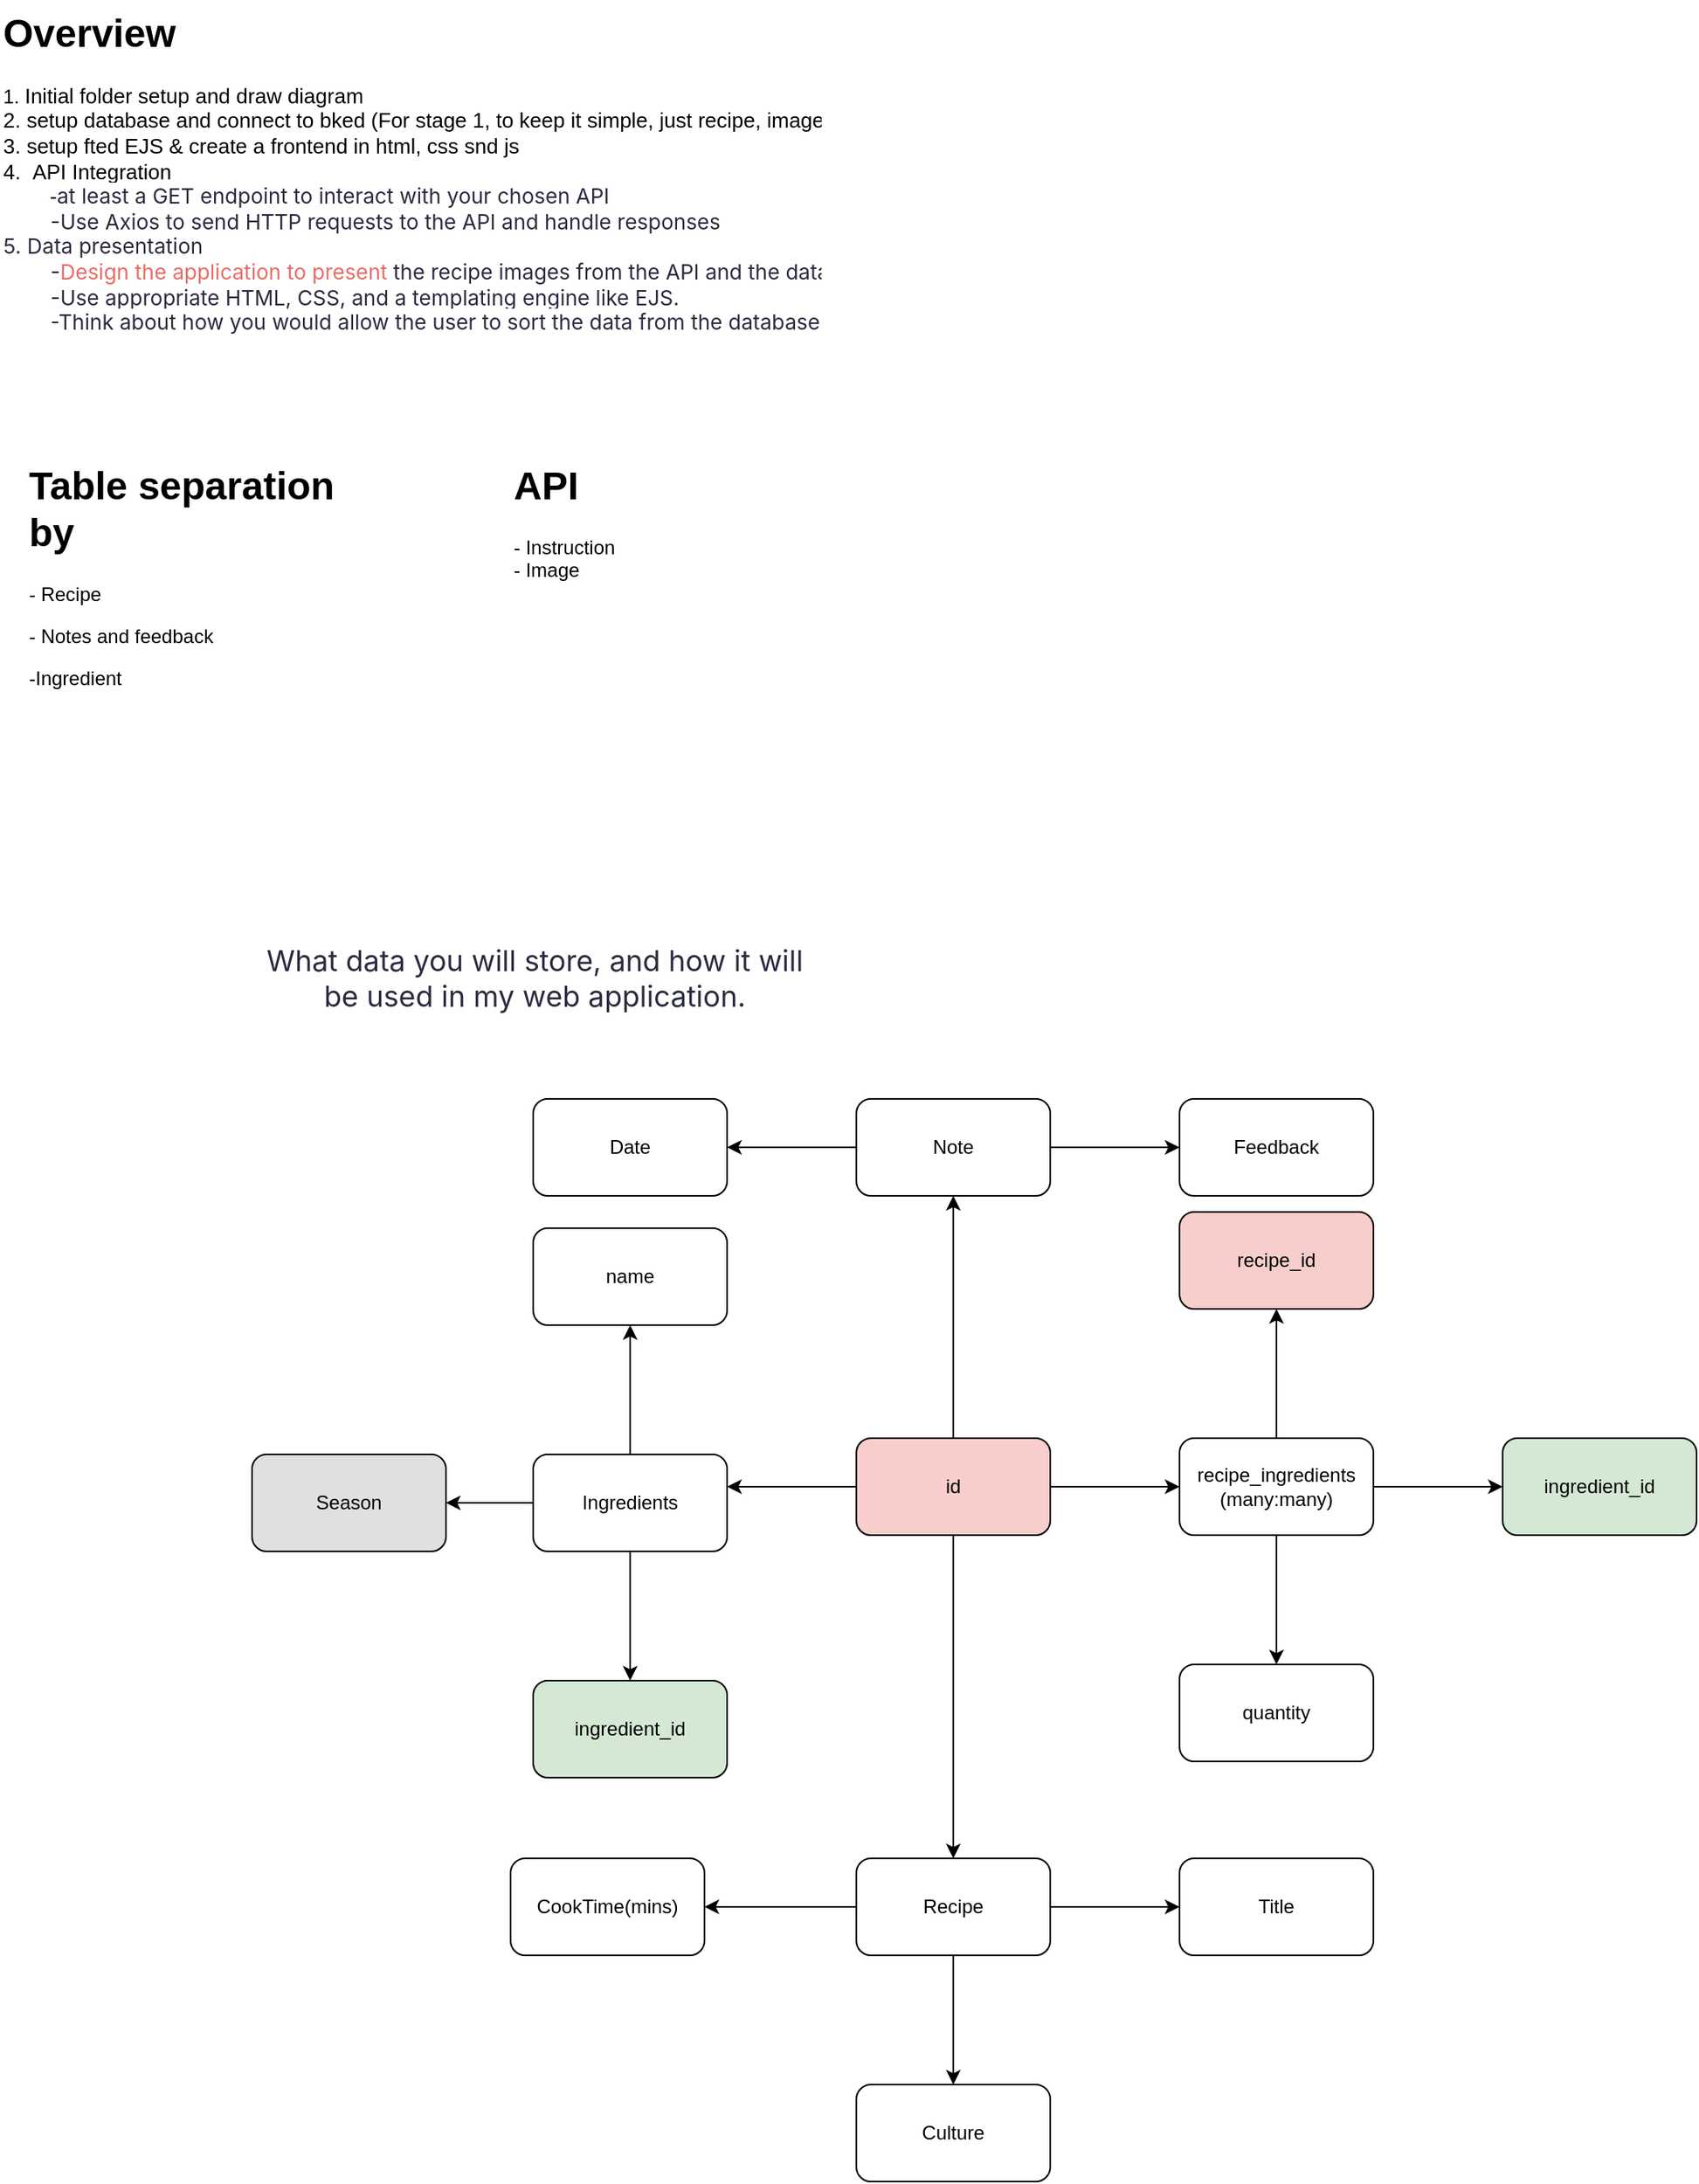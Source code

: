 <mxfile version="26.2.15">
  <diagram name="Page-1" id="Uy1J4a5kY3tOmCgYg4JC">
    <mxGraphModel dx="2036" dy="1951" grid="1" gridSize="10" guides="1" tooltips="1" connect="1" arrows="1" fold="1" page="1" pageScale="1" pageWidth="827" pageHeight="1169" math="0" shadow="0">
      <root>
        <mxCell id="0" />
        <mxCell id="1" parent="0" />
        <mxCell id="YQrkO79pgG5dtwHYP0iY-6" value="" style="edgeStyle=orthogonalEdgeStyle;rounded=0;orthogonalLoop=1;jettySize=auto;html=1;" edge="1" parent="1" source="YQrkO79pgG5dtwHYP0iY-1" target="YQrkO79pgG5dtwHYP0iY-5">
          <mxGeometry relative="1" as="geometry" />
        </mxCell>
        <mxCell id="YQrkO79pgG5dtwHYP0iY-8" value="" style="edgeStyle=orthogonalEdgeStyle;rounded=0;orthogonalLoop=1;jettySize=auto;html=1;" edge="1" parent="1" source="YQrkO79pgG5dtwHYP0iY-1">
          <mxGeometry relative="1" as="geometry">
            <mxPoint x="214" y="270" as="targetPoint" />
          </mxGeometry>
        </mxCell>
        <mxCell id="YQrkO79pgG5dtwHYP0iY-11" value="" style="edgeStyle=orthogonalEdgeStyle;rounded=0;orthogonalLoop=1;jettySize=auto;html=1;" edge="1" parent="1" source="YQrkO79pgG5dtwHYP0iY-1" target="YQrkO79pgG5dtwHYP0iY-10">
          <mxGeometry relative="1" as="geometry" />
        </mxCell>
        <mxCell id="YQrkO79pgG5dtwHYP0iY-52" value="" style="edgeStyle=orthogonalEdgeStyle;rounded=0;orthogonalLoop=1;jettySize=auto;html=1;" edge="1" parent="1" source="YQrkO79pgG5dtwHYP0iY-1" target="YQrkO79pgG5dtwHYP0iY-51">
          <mxGeometry relative="1" as="geometry" />
        </mxCell>
        <mxCell id="YQrkO79pgG5dtwHYP0iY-1" value="id" style="rounded=1;whiteSpace=wrap;html=1;fillColor=#F8CECC;" vertex="1" parent="1">
          <mxGeometry x="294" y="240" width="120" height="60" as="geometry" />
        </mxCell>
        <mxCell id="YQrkO79pgG5dtwHYP0iY-2" value="&lt;span style=&quot;color: rgb(42, 43, 63); font-family: &amp;quot;Udemy Sans&amp;quot;, &amp;quot;SF Pro Text&amp;quot;, -apple-system, &amp;quot;system-ui&amp;quot;, Roboto, &amp;quot;Segoe UI&amp;quot;, Helvetica, Arial, sans-serif, &amp;quot;Apple Color Emoji&amp;quot;, &amp;quot;Segoe UI Emoji&amp;quot;, &amp;quot;Segoe UI Symbol&amp;quot;; font-size: 17.852px; text-align: left; background-color: rgb(255, 255, 255);&quot;&gt;W&lt;/span&gt;&lt;span style=&quot;background-color: light-dark(rgb(255, 255, 255), rgb(18, 18, 18)); color: light-dark(rgb(42, 43, 63), rgb(197, 198, 215)); font-family: &amp;quot;Udemy Sans&amp;quot;, &amp;quot;SF Pro Text&amp;quot;, -apple-system, &amp;quot;system-ui&amp;quot;, Roboto, &amp;quot;Segoe UI&amp;quot;, Helvetica, Arial, sans-serif, &amp;quot;Apple Color Emoji&amp;quot;, &amp;quot;Segoe UI Emoji&amp;quot;, &amp;quot;Segoe UI Symbol&amp;quot;; font-size: 17.852px; text-align: left;&quot;&gt;hat data you will store, and how it will be used in my web application.&lt;/span&gt;" style="text;html=1;align=center;verticalAlign=middle;whiteSpace=wrap;rounded=0;" vertex="1" parent="1">
          <mxGeometry x="-80" y="-80" width="350" height="70" as="geometry" />
        </mxCell>
        <mxCell id="YQrkO79pgG5dtwHYP0iY-33" value="" style="edgeStyle=orthogonalEdgeStyle;rounded=0;orthogonalLoop=1;jettySize=auto;html=1;" edge="1" parent="1" source="YQrkO79pgG5dtwHYP0iY-5" target="YQrkO79pgG5dtwHYP0iY-32">
          <mxGeometry relative="1" as="geometry" />
        </mxCell>
        <mxCell id="YQrkO79pgG5dtwHYP0iY-39" value="" style="edgeStyle=orthogonalEdgeStyle;rounded=0;orthogonalLoop=1;jettySize=auto;html=1;" edge="1" parent="1" source="YQrkO79pgG5dtwHYP0iY-5" target="YQrkO79pgG5dtwHYP0iY-38">
          <mxGeometry relative="1" as="geometry" />
        </mxCell>
        <mxCell id="YQrkO79pgG5dtwHYP0iY-50" value="" style="edgeStyle=orthogonalEdgeStyle;rounded=0;orthogonalLoop=1;jettySize=auto;html=1;" edge="1" parent="1" source="YQrkO79pgG5dtwHYP0iY-5" target="YQrkO79pgG5dtwHYP0iY-49">
          <mxGeometry relative="1" as="geometry" />
        </mxCell>
        <mxCell id="YQrkO79pgG5dtwHYP0iY-5" value="Recipe" style="whiteSpace=wrap;html=1;rounded=1;direction=west;" vertex="1" parent="1">
          <mxGeometry x="294" y="500" width="120" height="60" as="geometry" />
        </mxCell>
        <mxCell id="YQrkO79pgG5dtwHYP0iY-17" value="" style="edgeStyle=orthogonalEdgeStyle;rounded=0;orthogonalLoop=1;jettySize=auto;html=1;" edge="1" parent="1" source="YQrkO79pgG5dtwHYP0iY-10" target="YQrkO79pgG5dtwHYP0iY-16">
          <mxGeometry relative="1" as="geometry" />
        </mxCell>
        <mxCell id="YQrkO79pgG5dtwHYP0iY-29" value="" style="edgeStyle=orthogonalEdgeStyle;rounded=0;orthogonalLoop=1;jettySize=auto;html=1;" edge="1" parent="1" source="YQrkO79pgG5dtwHYP0iY-10" target="YQrkO79pgG5dtwHYP0iY-28">
          <mxGeometry relative="1" as="geometry" />
        </mxCell>
        <mxCell id="YQrkO79pgG5dtwHYP0iY-10" value="Note" style="whiteSpace=wrap;html=1;rounded=1;" vertex="1" parent="1">
          <mxGeometry x="294" y="30" width="120" height="60" as="geometry" />
        </mxCell>
        <mxCell id="YQrkO79pgG5dtwHYP0iY-16" value="Date" style="whiteSpace=wrap;html=1;rounded=1;" vertex="1" parent="1">
          <mxGeometry x="94" y="30" width="120" height="60" as="geometry" />
        </mxCell>
        <mxCell id="YQrkO79pgG5dtwHYP0iY-31" value="" style="edgeStyle=orthogonalEdgeStyle;rounded=0;orthogonalLoop=1;jettySize=auto;html=1;" edge="1" parent="1" source="YQrkO79pgG5dtwHYP0iY-20" target="YQrkO79pgG5dtwHYP0iY-30">
          <mxGeometry relative="1" as="geometry" />
        </mxCell>
        <mxCell id="YQrkO79pgG5dtwHYP0iY-54" value="" style="edgeStyle=orthogonalEdgeStyle;rounded=0;orthogonalLoop=1;jettySize=auto;html=1;" edge="1" parent="1" source="YQrkO79pgG5dtwHYP0iY-20" target="YQrkO79pgG5dtwHYP0iY-53">
          <mxGeometry relative="1" as="geometry" />
        </mxCell>
        <mxCell id="YQrkO79pgG5dtwHYP0iY-62" value="" style="edgeStyle=orthogonalEdgeStyle;rounded=0;orthogonalLoop=1;jettySize=auto;html=1;" edge="1" parent="1" source="YQrkO79pgG5dtwHYP0iY-20" target="YQrkO79pgG5dtwHYP0iY-61">
          <mxGeometry relative="1" as="geometry" />
        </mxCell>
        <mxCell id="YQrkO79pgG5dtwHYP0iY-20" value="Ingredients" style="whiteSpace=wrap;html=1;rounded=1;" vertex="1" parent="1">
          <mxGeometry x="94" y="250" width="120" height="60" as="geometry" />
        </mxCell>
        <mxCell id="YQrkO79pgG5dtwHYP0iY-28" value="F&lt;span style=&quot;background-color: transparent; color: light-dark(rgb(0, 0, 0), rgb(255, 255, 255));&quot;&gt;eedback&lt;/span&gt;" style="whiteSpace=wrap;html=1;rounded=1;" vertex="1" parent="1">
          <mxGeometry x="494" y="30" width="120" height="60" as="geometry" />
        </mxCell>
        <mxCell id="YQrkO79pgG5dtwHYP0iY-30" value="Season" style="whiteSpace=wrap;html=1;rounded=1;fillColor=#E0E0E0;" vertex="1" parent="1">
          <mxGeometry x="-80" y="250" width="120" height="60" as="geometry" />
        </mxCell>
        <mxCell id="YQrkO79pgG5dtwHYP0iY-32" value="Culture" style="whiteSpace=wrap;html=1;rounded=1;" vertex="1" parent="1">
          <mxGeometry x="294" y="640" width="120" height="60" as="geometry" />
        </mxCell>
        <mxCell id="YQrkO79pgG5dtwHYP0iY-34" value="&lt;h1 style=&quot;margin-top: 0px;&quot;&gt;Table separation by&lt;/h1&gt;&lt;p&gt;- Recipe&lt;/p&gt;&lt;p&gt;- Notes and feedback&lt;/p&gt;&lt;p&gt;-Ingredient&amp;nbsp;&lt;/p&gt;&lt;p&gt;&lt;br&gt;&lt;/p&gt;" style="text;html=1;whiteSpace=wrap;overflow=hidden;rounded=0;" vertex="1" parent="1">
          <mxGeometry x="-220" y="-370" width="220" height="210" as="geometry" />
        </mxCell>
        <mxCell id="YQrkO79pgG5dtwHYP0iY-35" value="&lt;h1 style=&quot;margin-top: 0px;&quot;&gt;Overview&lt;/h1&gt;&lt;div&gt;1. &lt;font style=&quot;font-size: 13px;&quot;&gt;Initial folder setup and draw diagram&lt;/font&gt;&lt;/div&gt;&lt;div&gt;&lt;font style=&quot;font-size: 13px;&quot;&gt;2. setup database and connect to bked (For stage 1, to keep it simple, just recipe, image and note; For stage 2, add ingredients)&lt;/font&gt;&lt;/div&gt;&lt;div&gt;&lt;font style=&quot;font-size: 13px;&quot;&gt;3. setup fted EJS &amp;amp; create a frontend in html, css snd js&lt;/font&gt;&lt;/div&gt;&lt;div&gt;&lt;font style=&quot;font-size: 13px;&quot;&gt;4.&amp;nbsp;&lt;span style=&quot;background-color: transparent; color: light-dark(rgb(0, 0, 0), rgb(255, 255, 255));&quot;&gt;&amp;nbsp;&lt;/span&gt;&lt;span style=&quot;background-color: transparent; color: light-dark(rgb(0, 0, 0), rgb(255, 255, 255));&quot;&gt;API Integration&amp;nbsp;&lt;/span&gt;&lt;/font&gt;&lt;/div&gt;&lt;div&gt;&lt;font style=&quot;font-size: 13px;&quot;&gt;&lt;span style=&quot;background-color: transparent; color: light-dark(rgb(0, 0, 0), rgb(255, 255, 255));&quot;&gt;&lt;font style=&quot;&quot;&gt;&lt;span style=&quot;white-space: pre;&quot;&gt;&#x9;&lt;/span&gt;-&lt;/font&gt;&lt;/span&gt;&lt;span style=&quot;background-color: rgb(255, 255, 255); color: rgb(42, 43, 63); font-family: &amp;quot;Udemy Sans&amp;quot;, &amp;quot;SF Pro Text&amp;quot;, -apple-system, &amp;quot;system-ui&amp;quot;, Roboto, &amp;quot;Segoe UI&amp;quot;, Helvetica, Arial, sans-serif, &amp;quot;Apple Color Emoji&amp;quot;, &amp;quot;Segoe UI Emoji&amp;quot;, &amp;quot;Segoe UI Symbol&amp;quot;;&quot;&gt;&lt;font style=&quot;&quot;&gt;at least a GET&amp;nbsp;endpoint to interact with your chosen API&lt;/font&gt;&lt;/span&gt;&lt;span style=&quot;background-color: transparent; color: light-dark(rgb(0, 0, 0), rgb(255, 255, 255));&quot;&gt;&lt;br&gt;&lt;/span&gt;&lt;/font&gt;&lt;/div&gt;&lt;div&gt;&lt;span style=&quot;background-color: rgb(255, 255, 255); color: rgb(42, 43, 63); font-family: &amp;quot;Udemy Sans&amp;quot;, &amp;quot;SF Pro Text&amp;quot;, -apple-system, &amp;quot;system-ui&amp;quot;, Roboto, &amp;quot;Segoe UI&amp;quot;, Helvetica, Arial, sans-serif, &amp;quot;Apple Color Emoji&amp;quot;, &amp;quot;Segoe UI Emoji&amp;quot;, &amp;quot;Segoe UI Symbol&amp;quot;;&quot;&gt;&lt;font style=&quot;font-size: 13px;&quot;&gt;&lt;span style=&quot;white-space: pre;&quot;&gt;&#x9;&lt;/span&gt;-&lt;font style=&quot;&quot;&gt;Use Axios to send HTTP requests to the API and handle responses&lt;/font&gt;&lt;br&gt;&lt;/font&gt;&lt;/span&gt;&lt;/div&gt;&lt;div&gt;&lt;span style=&quot;background-color: rgb(255, 255, 255); color: rgb(42, 43, 63); font-family: &amp;quot;Udemy Sans&amp;quot;, &amp;quot;SF Pro Text&amp;quot;, -apple-system, &amp;quot;system-ui&amp;quot;, Roboto, &amp;quot;Segoe UI&amp;quot;, Helvetica, Arial, sans-serif, &amp;quot;Apple Color Emoji&amp;quot;, &amp;quot;Segoe UI Emoji&amp;quot;, &amp;quot;Segoe UI Symbol&amp;quot;;&quot;&gt;&lt;font style=&quot;&quot;&gt;&lt;font style=&quot;font-size: 13px;&quot;&gt;5. Data presentation&amp;nbsp;&lt;/font&gt;&lt;/font&gt;&lt;/span&gt;&lt;/div&gt;&lt;div&gt;&lt;font style=&quot;font-size: 13px;&quot;&gt;&lt;span style=&quot;background-color: rgb(255, 255, 255); color: rgb(42, 43, 63); font-family: &amp;quot;Udemy Sans&amp;quot;, &amp;quot;SF Pro Text&amp;quot;, -apple-system, &amp;quot;system-ui&amp;quot;, Roboto, &amp;quot;Segoe UI&amp;quot;, Helvetica, Arial, sans-serif, &amp;quot;Apple Color Emoji&amp;quot;, &amp;quot;Segoe UI Emoji&amp;quot;, &amp;quot;Segoe UI Symbol&amp;quot;;&quot;&gt;&lt;font style=&quot;&quot;&gt;&lt;font style=&quot;&quot;&gt;&lt;span style=&quot;white-space: pre;&quot;&gt;&#x9;&lt;/span&gt;-&lt;/font&gt;&lt;/font&gt;&lt;/span&gt;&lt;span style=&quot;background-color: light-dark(rgb(255, 255, 255), rgb(18, 18, 18)); font-family: &amp;quot;Udemy Sans&amp;quot;, &amp;quot;SF Pro Text&amp;quot;, -apple-system, &amp;quot;system-ui&amp;quot;, Roboto, &amp;quot;Segoe UI&amp;quot;, Helvetica, Arial, sans-serif, &amp;quot;Apple Color Emoji&amp;quot;, &amp;quot;Segoe UI Emoji&amp;quot;, &amp;quot;Segoe UI Symbol&amp;quot;;&quot;&gt;&lt;font style=&quot;color: light-dark(rgb(234, 107, 102), rgb(197, 198, 215));&quot;&gt;Design the application to present &lt;/font&gt;&lt;/span&gt;&lt;span style=&quot;background-color: light-dark(rgb(255, 255, 255), rgb(18, 18, 18)); color: light-dark(rgb(42, 43, 63), rgb(197, 198, 215)); font-family: &amp;quot;Udemy Sans&amp;quot;, &amp;quot;SF Pro Text&amp;quot;, -apple-system, &amp;quot;system-ui&amp;quot;, Roboto, &amp;quot;Segoe UI&amp;quot;, Helvetica, Arial, sans-serif, &amp;quot;Apple Color Emoji&amp;quot;, &amp;quot;Segoe UI Emoji&amp;quot;, &amp;quot;Segoe UI Symbol&amp;quot;;&quot;&gt;the recipe images from the API and the data in your database a in a user-friendly way.&lt;/span&gt;&lt;/font&gt;&lt;/div&gt;&lt;font style=&quot;font-size: 13px;&quot;&gt;&lt;span style=&quot;background-color: light-dark(rgb(255, 255, 255), rgb(18, 18, 18)); color: light-dark(rgb(42, 43, 63), rgb(197, 198, 215)); font-family: &amp;quot;Udemy Sans&amp;quot;, &amp;quot;SF Pro Text&amp;quot;, -apple-system, &amp;quot;system-ui&amp;quot;, Roboto, &amp;quot;Segoe UI&amp;quot;, Helvetica, Arial, sans-serif, &amp;quot;Apple Color Emoji&amp;quot;, &amp;quot;Segoe UI Emoji&amp;quot;, &amp;quot;Segoe UI Symbol&amp;quot;;&quot;&gt;&lt;span style=&quot;white-space: pre;&quot;&gt;&#x9;&lt;/span&gt;-Use appropriate HTML, CSS, and a templating engine like EJS.&lt;/span&gt;&lt;br&gt;&lt;font style=&quot;color: light-dark(rgb(42, 43, 63), rgb(197, 198, 215)); font-family: &amp;quot;Udemy Sans&amp;quot;, &amp;quot;SF Pro Text&amp;quot;, -apple-system, &amp;quot;system-ui&amp;quot;, Roboto, &amp;quot;Segoe UI&amp;quot;, Helvetica, Arial, sans-serif, &amp;quot;Apple Color Emoji&amp;quot;, &amp;quot;Segoe UI Emoji&amp;quot;, &amp;quot;Segoe UI Symbol&amp;quot;; background-color: light-dark(rgb(255, 255, 255), rgb(18, 18, 18));&quot;&gt;&lt;span style=&quot;white-space: pre;&quot;&gt;&#x9;&lt;/span&gt;-&lt;/font&gt;&lt;span style=&quot;color: light-dark(rgb(42, 43, 63), rgb(197, 198, 215)); font-family: &amp;quot;Udemy Sans&amp;quot;, &amp;quot;SF Pro Text&amp;quot;, -apple-system, &amp;quot;system-ui&amp;quot;, Roboto, &amp;quot;Segoe UI&amp;quot;, Helvetica, Arial, sans-serif, &amp;quot;Apple Color Emoji&amp;quot;, &amp;quot;Segoe UI Emoji&amp;quot;, &amp;quot;Segoe UI Symbol&amp;quot;; background-color: light-dark(rgb(255, 255, 255), rgb(18, 18, 18));&quot;&gt;Think about how you would allow the user to sort the data from the database.&lt;/span&gt;&lt;/font&gt;&lt;div&gt;&lt;font style=&quot;font-size: 11px;&quot; face=&quot;Udemy Sans, SF Pro Text, -apple-system, system-ui, Roboto, Segoe UI, Helvetica, Arial, sans-serif, Apple Color Emoji, Segoe UI Emoji, Segoe UI Symbol&quot; color=&quot;#2a2b3f&quot;&gt;&lt;br&gt;&lt;/font&gt;&lt;div&gt;&lt;span style=&quot;color: light-dark(rgb(42, 43, 63), rgb(197, 198, 215)); font-family: &amp;quot;Udemy Sans&amp;quot;, &amp;quot;SF Pro Text&amp;quot;, -apple-system, &amp;quot;system-ui&amp;quot;, Roboto, &amp;quot;Segoe UI&amp;quot;, Helvetica, Arial, sans-serif, &amp;quot;Apple Color Emoji&amp;quot;, &amp;quot;Segoe UI Emoji&amp;quot;, &amp;quot;Segoe UI Symbol&amp;quot;; background-color: light-dark(rgb(255, 255, 255), rgb(18, 18, 18)); font-size: 9px;&quot;&gt;&lt;br&gt;&lt;/span&gt;&lt;/div&gt;&lt;/div&gt;" style="text;html=1;whiteSpace=wrap;overflow=hidden;rounded=0;" vertex="1" parent="1">
          <mxGeometry x="-236" y="-650" width="780" height="230" as="geometry" />
        </mxCell>
        <mxCell id="YQrkO79pgG5dtwHYP0iY-38" value="CookTime(mins)" style="whiteSpace=wrap;html=1;rounded=1;" vertex="1" parent="1">
          <mxGeometry x="80" y="500" width="120" height="60" as="geometry" />
        </mxCell>
        <mxCell id="YQrkO79pgG5dtwHYP0iY-49" value="Title" style="whiteSpace=wrap;html=1;rounded=1;" vertex="1" parent="1">
          <mxGeometry x="494" y="500" width="120" height="60" as="geometry" />
        </mxCell>
        <mxCell id="YQrkO79pgG5dtwHYP0iY-56" value="" style="edgeStyle=orthogonalEdgeStyle;rounded=0;orthogonalLoop=1;jettySize=auto;html=1;" edge="1" parent="1" source="YQrkO79pgG5dtwHYP0iY-51" target="YQrkO79pgG5dtwHYP0iY-55">
          <mxGeometry relative="1" as="geometry" />
        </mxCell>
        <mxCell id="YQrkO79pgG5dtwHYP0iY-58" value="" style="edgeStyle=orthogonalEdgeStyle;rounded=0;orthogonalLoop=1;jettySize=auto;html=1;" edge="1" parent="1" source="YQrkO79pgG5dtwHYP0iY-51" target="YQrkO79pgG5dtwHYP0iY-57">
          <mxGeometry relative="1" as="geometry" />
        </mxCell>
        <mxCell id="YQrkO79pgG5dtwHYP0iY-60" value="" style="edgeStyle=orthogonalEdgeStyle;rounded=0;orthogonalLoop=1;jettySize=auto;html=1;" edge="1" parent="1" source="YQrkO79pgG5dtwHYP0iY-51" target="YQrkO79pgG5dtwHYP0iY-59">
          <mxGeometry relative="1" as="geometry" />
        </mxCell>
        <mxCell id="YQrkO79pgG5dtwHYP0iY-51" value="recipe_ingredients&lt;div&gt;(many:many)&lt;/div&gt;" style="whiteSpace=wrap;html=1;rounded=1;" vertex="1" parent="1">
          <mxGeometry x="494" y="240" width="120" height="60" as="geometry" />
        </mxCell>
        <mxCell id="YQrkO79pgG5dtwHYP0iY-53" value="name" style="whiteSpace=wrap;html=1;rounded=1;" vertex="1" parent="1">
          <mxGeometry x="94" y="110" width="120" height="60" as="geometry" />
        </mxCell>
        <mxCell id="YQrkO79pgG5dtwHYP0iY-55" value="recipe&lt;span style=&quot;background-color: transparent; color: light-dark(rgb(0, 0, 0), rgb(255, 255, 255));&quot;&gt;_id&lt;/span&gt;" style="whiteSpace=wrap;html=1;rounded=1;fillColor=#F8CECC;" vertex="1" parent="1">
          <mxGeometry x="494" y="100" width="120" height="60" as="geometry" />
        </mxCell>
        <mxCell id="YQrkO79pgG5dtwHYP0iY-57" value="ingredient_id" style="whiteSpace=wrap;html=1;rounded=1;fillColor=#D5E8D4;" vertex="1" parent="1">
          <mxGeometry x="694" y="240" width="120" height="60" as="geometry" />
        </mxCell>
        <mxCell id="YQrkO79pgG5dtwHYP0iY-59" value="quantity" style="whiteSpace=wrap;html=1;rounded=1;" vertex="1" parent="1">
          <mxGeometry x="494" y="380" width="120" height="60" as="geometry" />
        </mxCell>
        <mxCell id="YQrkO79pgG5dtwHYP0iY-61" value="ingredient_id" style="whiteSpace=wrap;html=1;rounded=1;fillColor=#D5E8D4;" vertex="1" parent="1">
          <mxGeometry x="94" y="390" width="120" height="60" as="geometry" />
        </mxCell>
        <mxCell id="YQrkO79pgG5dtwHYP0iY-63" value="&lt;h1 style=&quot;margin-top: 0px;&quot;&gt;API&amp;nbsp;&lt;/h1&gt;&lt;div&gt;- Instruction&lt;/div&gt;&lt;div&gt;- Image&lt;/div&gt;" style="text;html=1;whiteSpace=wrap;overflow=hidden;rounded=0;" vertex="1" parent="1">
          <mxGeometry x="80" y="-370" width="180" height="130" as="geometry" />
        </mxCell>
      </root>
    </mxGraphModel>
  </diagram>
</mxfile>
